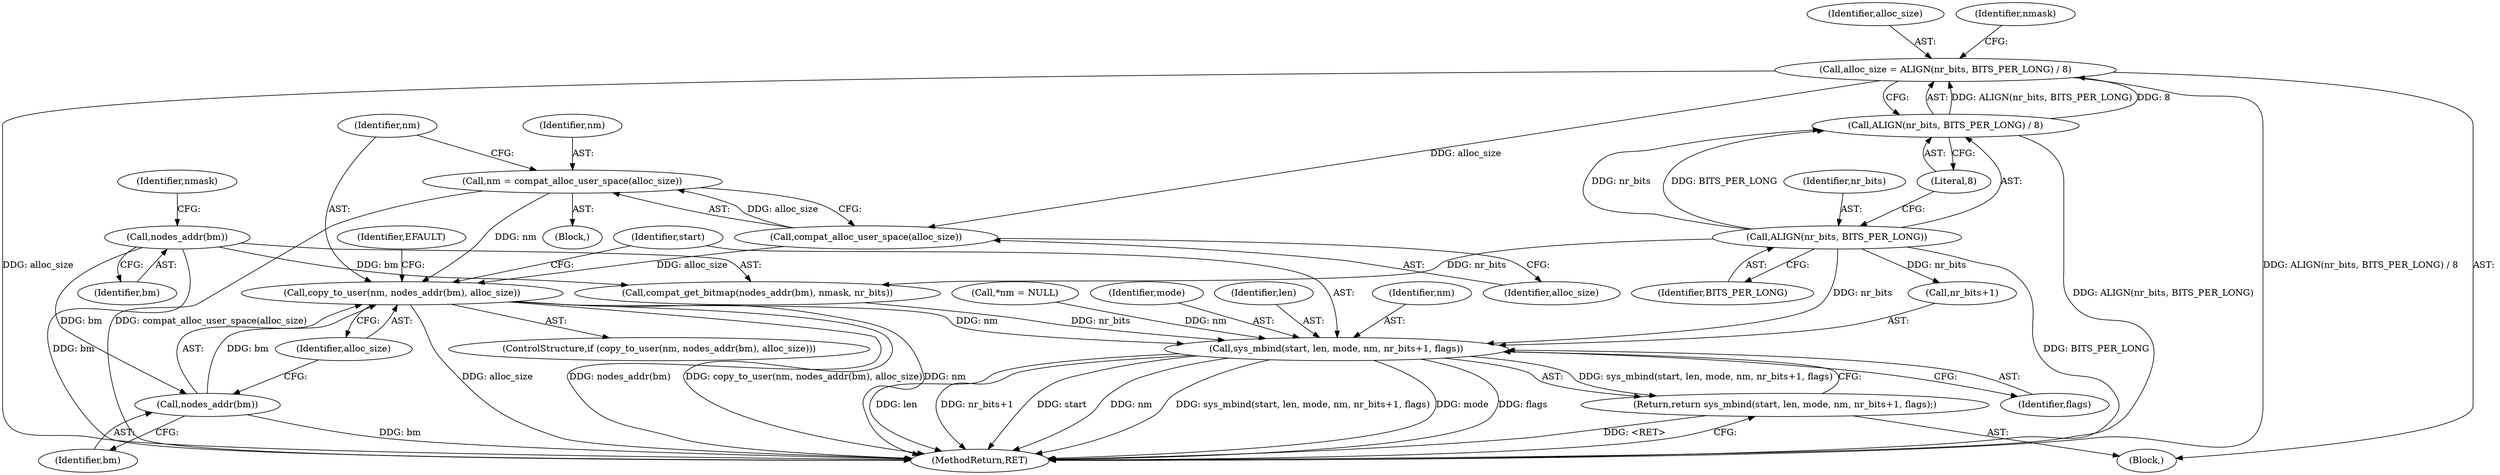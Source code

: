 digraph "0_linux_cf01fb9985e8deb25ccf0ea54d916b8871ae0e62_0@API" {
"1000146" [label="(Call,copy_to_user(nm, nodes_addr(bm), alloc_size))"];
"1000141" [label="(Call,nm = compat_alloc_user_space(alloc_size))"];
"1000143" [label="(Call,compat_alloc_user_space(alloc_size))"];
"1000122" [label="(Call,alloc_size = ALIGN(nr_bits, BITS_PER_LONG) / 8)"];
"1000124" [label="(Call,ALIGN(nr_bits, BITS_PER_LONG) / 8)"];
"1000125" [label="(Call,ALIGN(nr_bits, BITS_PER_LONG))"];
"1000148" [label="(Call,nodes_addr(bm))"];
"1000134" [label="(Call,nodes_addr(bm))"];
"1000155" [label="(Call,sys_mbind(start, len, mode, nm, nr_bits+1, flags))"];
"1000154" [label="(Return,return sys_mbind(start, len, mode, nm, nr_bits+1, flags);)"];
"1000146" [label="(Call,copy_to_user(nm, nodes_addr(bm), alloc_size))"];
"1000164" [label="(MethodReturn,RET)"];
"1000122" [label="(Call,alloc_size = ALIGN(nr_bits, BITS_PER_LONG) / 8)"];
"1000116" [label="(Call,*nm = NULL)"];
"1000114" [label="(Block,)"];
"1000126" [label="(Identifier,nr_bits)"];
"1000148" [label="(Call,nodes_addr(bm))"];
"1000144" [label="(Identifier,alloc_size)"];
"1000125" [label="(Call,ALIGN(nr_bits, BITS_PER_LONG))"];
"1000160" [label="(Call,nr_bits+1)"];
"1000147" [label="(Identifier,nm)"];
"1000163" [label="(Identifier,flags)"];
"1000128" [label="(Literal,8)"];
"1000158" [label="(Identifier,mode)"];
"1000133" [label="(Call,compat_get_bitmap(nodes_addr(bm), nmask, nr_bits))"];
"1000154" [label="(Return,return sys_mbind(start, len, mode, nm, nr_bits+1, flags);)"];
"1000150" [label="(Identifier,alloc_size)"];
"1000131" [label="(Block,)"];
"1000136" [label="(Identifier,nmask)"];
"1000149" [label="(Identifier,bm)"];
"1000153" [label="(Identifier,EFAULT)"];
"1000143" [label="(Call,compat_alloc_user_space(alloc_size))"];
"1000142" [label="(Identifier,nm)"];
"1000155" [label="(Call,sys_mbind(start, len, mode, nm, nr_bits+1, flags))"];
"1000123" [label="(Identifier,alloc_size)"];
"1000130" [label="(Identifier,nmask)"];
"1000135" [label="(Identifier,bm)"];
"1000134" [label="(Call,nodes_addr(bm))"];
"1000157" [label="(Identifier,len)"];
"1000156" [label="(Identifier,start)"];
"1000127" [label="(Identifier,BITS_PER_LONG)"];
"1000141" [label="(Call,nm = compat_alloc_user_space(alloc_size))"];
"1000124" [label="(Call,ALIGN(nr_bits, BITS_PER_LONG) / 8)"];
"1000159" [label="(Identifier,nm)"];
"1000145" [label="(ControlStructure,if (copy_to_user(nm, nodes_addr(bm), alloc_size)))"];
"1000146" -> "1000145"  [label="AST: "];
"1000146" -> "1000150"  [label="CFG: "];
"1000147" -> "1000146"  [label="AST: "];
"1000148" -> "1000146"  [label="AST: "];
"1000150" -> "1000146"  [label="AST: "];
"1000153" -> "1000146"  [label="CFG: "];
"1000156" -> "1000146"  [label="CFG: "];
"1000146" -> "1000164"  [label="DDG: alloc_size"];
"1000146" -> "1000164"  [label="DDG: nodes_addr(bm)"];
"1000146" -> "1000164"  [label="DDG: copy_to_user(nm, nodes_addr(bm), alloc_size)"];
"1000146" -> "1000164"  [label="DDG: nm"];
"1000141" -> "1000146"  [label="DDG: nm"];
"1000148" -> "1000146"  [label="DDG: bm"];
"1000143" -> "1000146"  [label="DDG: alloc_size"];
"1000146" -> "1000155"  [label="DDG: nm"];
"1000141" -> "1000131"  [label="AST: "];
"1000141" -> "1000143"  [label="CFG: "];
"1000142" -> "1000141"  [label="AST: "];
"1000143" -> "1000141"  [label="AST: "];
"1000147" -> "1000141"  [label="CFG: "];
"1000141" -> "1000164"  [label="DDG: compat_alloc_user_space(alloc_size)"];
"1000143" -> "1000141"  [label="DDG: alloc_size"];
"1000143" -> "1000144"  [label="CFG: "];
"1000144" -> "1000143"  [label="AST: "];
"1000122" -> "1000143"  [label="DDG: alloc_size"];
"1000122" -> "1000114"  [label="AST: "];
"1000122" -> "1000124"  [label="CFG: "];
"1000123" -> "1000122"  [label="AST: "];
"1000124" -> "1000122"  [label="AST: "];
"1000130" -> "1000122"  [label="CFG: "];
"1000122" -> "1000164"  [label="DDG: ALIGN(nr_bits, BITS_PER_LONG) / 8"];
"1000122" -> "1000164"  [label="DDG: alloc_size"];
"1000124" -> "1000122"  [label="DDG: ALIGN(nr_bits, BITS_PER_LONG)"];
"1000124" -> "1000122"  [label="DDG: 8"];
"1000124" -> "1000128"  [label="CFG: "];
"1000125" -> "1000124"  [label="AST: "];
"1000128" -> "1000124"  [label="AST: "];
"1000124" -> "1000164"  [label="DDG: ALIGN(nr_bits, BITS_PER_LONG)"];
"1000125" -> "1000124"  [label="DDG: nr_bits"];
"1000125" -> "1000124"  [label="DDG: BITS_PER_LONG"];
"1000125" -> "1000127"  [label="CFG: "];
"1000126" -> "1000125"  [label="AST: "];
"1000127" -> "1000125"  [label="AST: "];
"1000128" -> "1000125"  [label="CFG: "];
"1000125" -> "1000164"  [label="DDG: BITS_PER_LONG"];
"1000125" -> "1000133"  [label="DDG: nr_bits"];
"1000125" -> "1000155"  [label="DDG: nr_bits"];
"1000125" -> "1000160"  [label="DDG: nr_bits"];
"1000148" -> "1000149"  [label="CFG: "];
"1000149" -> "1000148"  [label="AST: "];
"1000150" -> "1000148"  [label="CFG: "];
"1000148" -> "1000164"  [label="DDG: bm"];
"1000134" -> "1000148"  [label="DDG: bm"];
"1000134" -> "1000133"  [label="AST: "];
"1000134" -> "1000135"  [label="CFG: "];
"1000135" -> "1000134"  [label="AST: "];
"1000136" -> "1000134"  [label="CFG: "];
"1000134" -> "1000164"  [label="DDG: bm"];
"1000134" -> "1000133"  [label="DDG: bm"];
"1000155" -> "1000154"  [label="AST: "];
"1000155" -> "1000163"  [label="CFG: "];
"1000156" -> "1000155"  [label="AST: "];
"1000157" -> "1000155"  [label="AST: "];
"1000158" -> "1000155"  [label="AST: "];
"1000159" -> "1000155"  [label="AST: "];
"1000160" -> "1000155"  [label="AST: "];
"1000163" -> "1000155"  [label="AST: "];
"1000154" -> "1000155"  [label="CFG: "];
"1000155" -> "1000164"  [label="DDG: len"];
"1000155" -> "1000164"  [label="DDG: nr_bits+1"];
"1000155" -> "1000164"  [label="DDG: start"];
"1000155" -> "1000164"  [label="DDG: nm"];
"1000155" -> "1000164"  [label="DDG: sys_mbind(start, len, mode, nm, nr_bits+1, flags)"];
"1000155" -> "1000164"  [label="DDG: mode"];
"1000155" -> "1000164"  [label="DDG: flags"];
"1000155" -> "1000154"  [label="DDG: sys_mbind(start, len, mode, nm, nr_bits+1, flags)"];
"1000116" -> "1000155"  [label="DDG: nm"];
"1000133" -> "1000155"  [label="DDG: nr_bits"];
"1000154" -> "1000114"  [label="AST: "];
"1000164" -> "1000154"  [label="CFG: "];
"1000154" -> "1000164"  [label="DDG: <RET>"];
}
